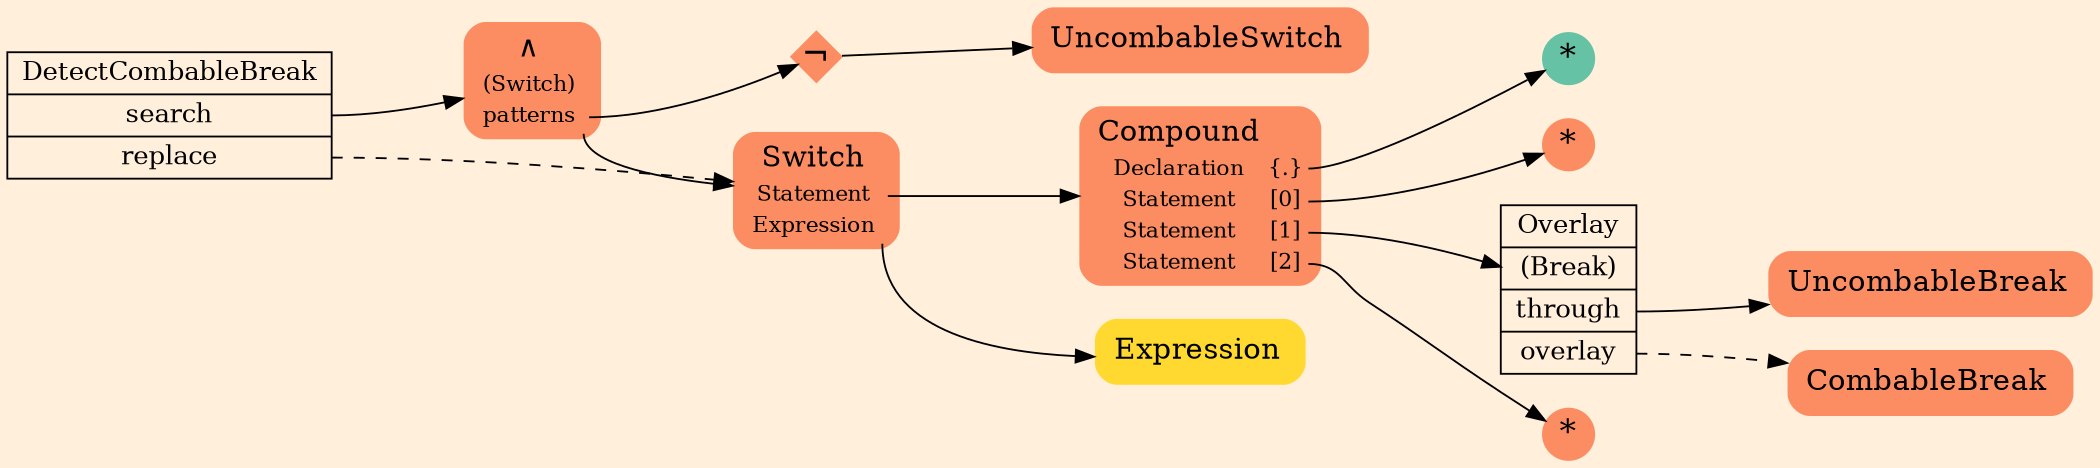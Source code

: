 digraph Inferno {
graph [
rankdir = "LR"
ranksep = 1.0
size = "14,20"
bgcolor = antiquewhite1
];
node [
];
"/CR#P23-0" [
shape = "record"
fillcolor = "transparent"
label = "<fixed> DetectCombableBreak | <port0> search | <port1> replace"
style = "filled"
fontsize = "14"
fillcolor = antiquewhite1
];
"/#B-2-283" [
shape = "plaintext"
fillcolor = "/set28/2"
label = <<TABLE BORDER="0" CELLBORDER="0" CELLSPACING="0">
 <TR>
  <TD><FONT POINT-SIZE="16.0">∧</FONT></TD>
  <TD></TD>
 </TR>
 <TR>
  <TD>(Switch)</TD>
  <TD PORT="port0"></TD>
 </TR>
 <TR>
  <TD>patterns</TD>
  <TD PORT="port1"></TD>
 </TR>
</TABLE>>
style = "rounded,filled"
fontsize = "12"
];
"/#B-2-284" [
shape = "diamond"
fillcolor = "/set28/2"
label = <¬>
style = "filled"
fontsize = "18"
penwidth = 0.0
fixedsize = true
width = 0.4
height = 0.4
];
"/#B-2-285" [
shape = "plaintext"
fillcolor = "/set28/2"
label = <<TABLE BORDER="0" CELLBORDER="0" CELLSPACING="0">
 <TR>
  <TD><FONT POINT-SIZE="16.0">UncombableSwitch</FONT></TD>
  <TD></TD>
 </TR>
</TABLE>>
style = "rounded,filled"
fontsize = "12"
];
"/#B-2-286" [
shape = "plaintext"
fillcolor = "/set28/2"
label = <<TABLE BORDER="0" CELLBORDER="0" CELLSPACING="0">
 <TR>
  <TD><FONT POINT-SIZE="16.0">Switch</FONT></TD>
  <TD></TD>
 </TR>
 <TR>
  <TD>Statement</TD>
  <TD PORT="port0"></TD>
 </TR>
 <TR>
  <TD>Expression</TD>
  <TD PORT="port1"></TD>
 </TR>
</TABLE>>
style = "rounded,filled"
fontsize = "12"
];
"/#B-2-288" [
shape = "plaintext"
fillcolor = "/set28/2"
label = <<TABLE BORDER="0" CELLBORDER="0" CELLSPACING="0">
 <TR>
  <TD><FONT POINT-SIZE="16.0">Compound</FONT></TD>
  <TD></TD>
 </TR>
 <TR>
  <TD>Declaration</TD>
  <TD PORT="port0">{.}</TD>
 </TR>
 <TR>
  <TD>Statement</TD>
  <TD PORT="port1">[0]</TD>
 </TR>
 <TR>
  <TD>Statement</TD>
  <TD PORT="port2">[1]</TD>
 </TR>
 <TR>
  <TD>Statement</TD>
  <TD PORT="port3">[2]</TD>
 </TR>
</TABLE>>
style = "rounded,filled"
fontsize = "12"
];
"/#B-2-289" [
shape = "circle"
fillcolor = "/set28/1"
label = <*>
style = "filled"
fontsize = "18"
penwidth = 0.0
fixedsize = true
width = 0.4
height = 0.4
];
"/#B-2-290" [
shape = "circle"
fillcolor = "/set28/2"
label = <*>
style = "filled"
fontsize = "18"
penwidth = 0.0
fixedsize = true
width = 0.4
height = 0.4
];
"/#B-2-292" [
shape = "record"
fillcolor = "/set28/2"
label = "<fixed> Overlay | <port0> (Break) | <port1> through | <port2> overlay"
style = "filled"
fontsize = "14"
fillcolor = antiquewhite1
];
"/#B-2-293" [
shape = "plaintext"
fillcolor = "/set28/2"
label = <<TABLE BORDER="0" CELLBORDER="0" CELLSPACING="0">
 <TR>
  <TD><FONT POINT-SIZE="16.0">UncombableBreak</FONT></TD>
  <TD></TD>
 </TR>
</TABLE>>
style = "rounded,filled"
fontsize = "12"
];
"/#B-2-294" [
shape = "plaintext"
fillcolor = "/set28/2"
label = <<TABLE BORDER="0" CELLBORDER="0" CELLSPACING="0">
 <TR>
  <TD><FONT POINT-SIZE="16.0">CombableBreak</FONT></TD>
  <TD></TD>
 </TR>
</TABLE>>
style = "rounded,filled"
fontsize = "12"
];
"/#B-2-291" [
shape = "circle"
fillcolor = "/set28/2"
label = <*>
style = "filled"
fontsize = "18"
penwidth = 0.0
fixedsize = true
width = 0.4
height = 0.4
];
"/#B-2-287" [
shape = "plaintext"
fillcolor = "/set28/6"
label = <<TABLE BORDER="0" CELLBORDER="0" CELLSPACING="0">
 <TR>
  <TD><FONT POINT-SIZE="16.0">Expression</FONT></TD>
  <TD></TD>
 </TR>
</TABLE>>
style = "rounded,filled"
fontsize = "12"
];
"/CR#P23-0":port0 -> "/#B-2-283" [style="solid"
];
"/CR#P23-0":port1 -> "/#B-2-286" [style="dashed"
];
"/#B-2-283":port1 -> "/#B-2-284" [style="solid"
];
"/#B-2-283":port1 -> "/#B-2-286" [style="solid"
];
"/#B-2-284" -> "/#B-2-285" [style="solid"
];
"/#B-2-286":port0 -> "/#B-2-288" [style="solid"
];
"/#B-2-286":port1 -> "/#B-2-287" [style="solid"
];
"/#B-2-288":port0 -> "/#B-2-289" [style="solid"
];
"/#B-2-288":port1 -> "/#B-2-290" [style="solid"
];
"/#B-2-288":port2 -> "/#B-2-292" [style="solid"
];
"/#B-2-288":port3 -> "/#B-2-291" [style="solid"
];
"/#B-2-292":port1 -> "/#B-2-293" [style="solid"
];
"/#B-2-292":port2 -> "/#B-2-294" [style="dashed"
];
}
